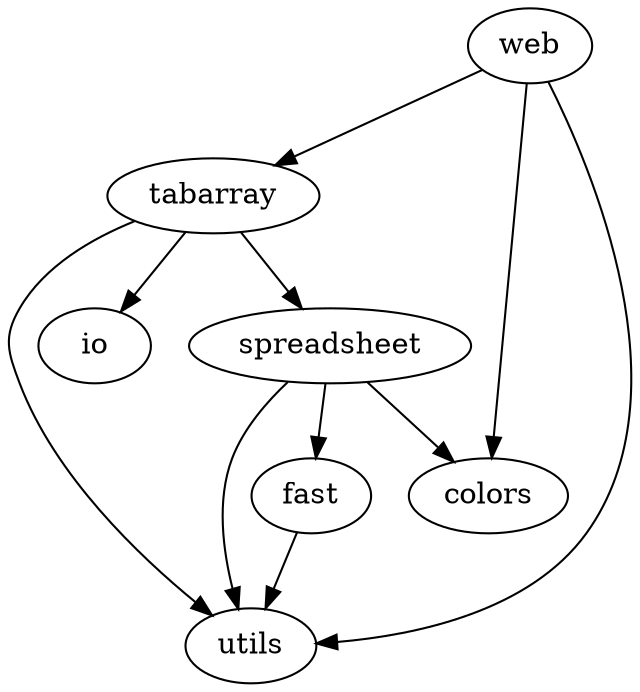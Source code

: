 digraph G {
	tabarray -> spreadsheet;
	tabarray -> io;
	tabarray -> utils;
	spreadsheet -> fast;
	spreadsheet -> utils;
	spreadsheet -> colors;
	fast -> utils;
	web -> colors;
	web -> utils;
	web -> tabarray;
	}